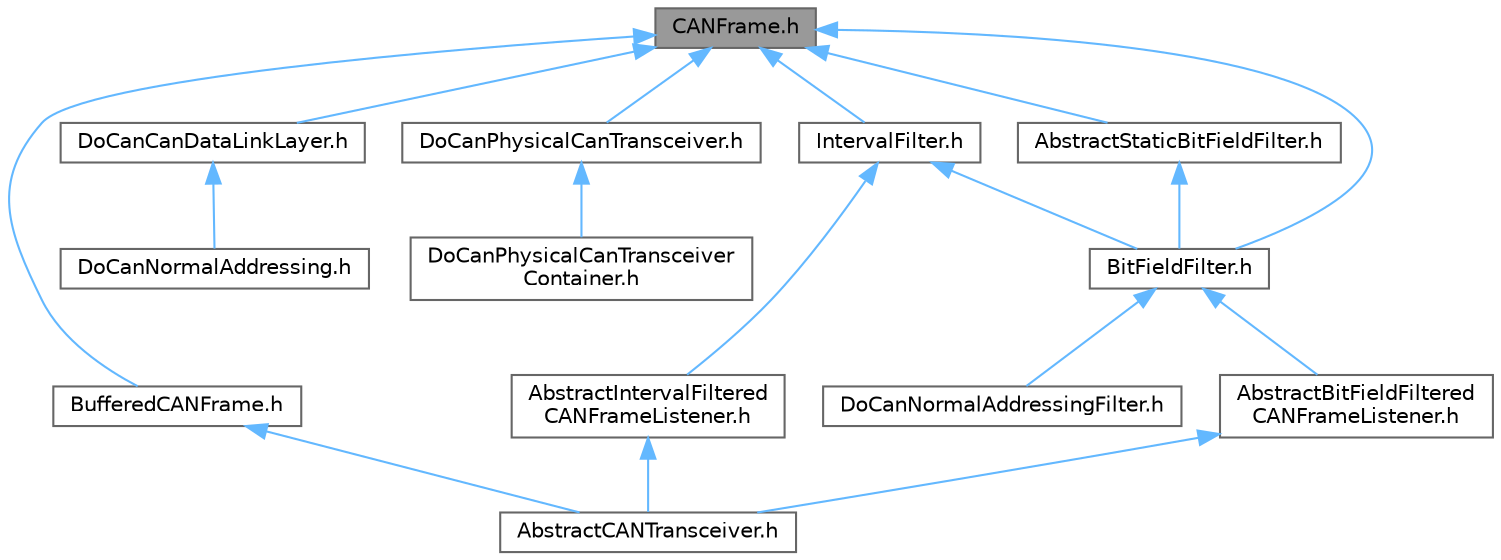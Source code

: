 digraph "CANFrame.h"
{
 // LATEX_PDF_SIZE
  bgcolor="transparent";
  edge [fontname=Helvetica,fontsize=10,labelfontname=Helvetica,labelfontsize=10];
  node [fontname=Helvetica,fontsize=10,shape=box,height=0.2,width=0.4];
  Node1 [id="Node000001",label="CANFrame.h",height=0.2,width=0.4,color="gray40", fillcolor="grey60", style="filled", fontcolor="black",tooltip=" "];
  Node1 -> Node2 [id="edge1_Node000001_Node000002",dir="back",color="steelblue1",style="solid",tooltip=" "];
  Node2 [id="Node000002",label="AbstractStaticBitFieldFilter.h",height=0.2,width=0.4,color="grey40", fillcolor="white", style="filled",URL="$dd/d42/AbstractStaticBitFieldFilter_8h.html",tooltip=" "];
  Node2 -> Node3 [id="edge2_Node000002_Node000003",dir="back",color="steelblue1",style="solid",tooltip=" "];
  Node3 [id="Node000003",label="BitFieldFilter.h",height=0.2,width=0.4,color="grey40", fillcolor="white", style="filled",URL="$de/d63/BitFieldFilter_8h.html",tooltip=" "];
  Node3 -> Node4 [id="edge3_Node000003_Node000004",dir="back",color="steelblue1",style="solid",tooltip=" "];
  Node4 [id="Node000004",label="AbstractBitFieldFiltered\lCANFrameListener.h",height=0.2,width=0.4,color="grey40", fillcolor="white", style="filled",URL="$d5/d4b/AbstractBitFieldFilteredCANFrameListener_8h.html",tooltip=" "];
  Node4 -> Node5 [id="edge4_Node000004_Node000005",dir="back",color="steelblue1",style="solid",tooltip=" "];
  Node5 [id="Node000005",label="AbstractCANTransceiver.h",height=0.2,width=0.4,color="grey40", fillcolor="white", style="filled",URL="$d0/db6/AbstractCANTransceiver_8h.html",tooltip=" "];
  Node3 -> Node6 [id="edge5_Node000003_Node000006",dir="back",color="steelblue1",style="solid",tooltip=" "];
  Node6 [id="Node000006",label="DoCanNormalAddressingFilter.h",height=0.2,width=0.4,color="grey40", fillcolor="white", style="filled",URL="$d0/db8/DoCanNormalAddressingFilter_8h_source.html",tooltip=" "];
  Node1 -> Node3 [id="edge6_Node000001_Node000003",dir="back",color="steelblue1",style="solid",tooltip=" "];
  Node1 -> Node7 [id="edge7_Node000001_Node000007",dir="back",color="steelblue1",style="solid",tooltip=" "];
  Node7 [id="Node000007",label="BufferedCANFrame.h",height=0.2,width=0.4,color="grey40", fillcolor="white", style="filled",URL="$d4/df8/BufferedCANFrame_8h.html",tooltip=" "];
  Node7 -> Node5 [id="edge8_Node000007_Node000005",dir="back",color="steelblue1",style="solid",tooltip=" "];
  Node1 -> Node8 [id="edge9_Node000001_Node000008",dir="back",color="steelblue1",style="solid",tooltip=" "];
  Node8 [id="Node000008",label="DoCanCanDataLinkLayer.h",height=0.2,width=0.4,color="grey40", fillcolor="white", style="filled",URL="$d0/d7e/DoCanCanDataLinkLayer_8h_source.html",tooltip=" "];
  Node8 -> Node9 [id="edge10_Node000008_Node000009",dir="back",color="steelblue1",style="solid",tooltip=" "];
  Node9 [id="Node000009",label="DoCanNormalAddressing.h",height=0.2,width=0.4,color="grey40", fillcolor="white", style="filled",URL="$d6/def/DoCanNormalAddressing_8h_source.html",tooltip=" "];
  Node1 -> Node10 [id="edge11_Node000001_Node000010",dir="back",color="steelblue1",style="solid",tooltip=" "];
  Node10 [id="Node000010",label="DoCanPhysicalCanTransceiver.h",height=0.2,width=0.4,color="grey40", fillcolor="white", style="filled",URL="$de/da1/DoCanPhysicalCanTransceiver_8h_source.html",tooltip=" "];
  Node10 -> Node11 [id="edge12_Node000010_Node000011",dir="back",color="steelblue1",style="solid",tooltip=" "];
  Node11 [id="Node000011",label="DoCanPhysicalCanTransceiver\lContainer.h",height=0.2,width=0.4,color="grey40", fillcolor="white", style="filled",URL="$d4/d75/DoCanPhysicalCanTransceiverContainer_8h_source.html",tooltip=" "];
  Node1 -> Node12 [id="edge13_Node000001_Node000012",dir="back",color="steelblue1",style="solid",tooltip=" "];
  Node12 [id="Node000012",label="IntervalFilter.h",height=0.2,width=0.4,color="grey40", fillcolor="white", style="filled",URL="$d2/d34/IntervalFilter_8h.html",tooltip=" "];
  Node12 -> Node13 [id="edge14_Node000012_Node000013",dir="back",color="steelblue1",style="solid",tooltip=" "];
  Node13 [id="Node000013",label="AbstractIntervalFiltered\lCANFrameListener.h",height=0.2,width=0.4,color="grey40", fillcolor="white", style="filled",URL="$d5/d5b/AbstractIntervalFilteredCANFrameListener_8h.html",tooltip=" "];
  Node13 -> Node5 [id="edge15_Node000013_Node000005",dir="back",color="steelblue1",style="solid",tooltip=" "];
  Node12 -> Node3 [id="edge16_Node000012_Node000003",dir="back",color="steelblue1",style="solid",tooltip=" "];
}

